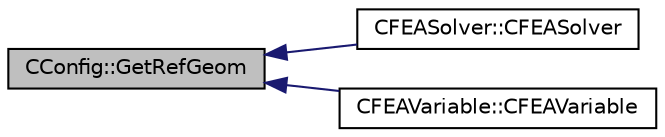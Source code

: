 digraph "CConfig::GetRefGeom"
{
  edge [fontname="Helvetica",fontsize="10",labelfontname="Helvetica",labelfontsize="10"];
  node [fontname="Helvetica",fontsize="10",shape=record];
  rankdir="LR";
  Node10862 [label="CConfig::GetRefGeom",height=0.2,width=0.4,color="black", fillcolor="grey75", style="filled", fontcolor="black"];
  Node10862 -> Node10863 [dir="back",color="midnightblue",fontsize="10",style="solid",fontname="Helvetica"];
  Node10863 [label="CFEASolver::CFEASolver",height=0.2,width=0.4,color="black", fillcolor="white", style="filled",URL="$class_c_f_e_a_solver.html#a1d4c7d17d9c7143d3079fc78fae1599d"];
  Node10862 -> Node10864 [dir="back",color="midnightblue",fontsize="10",style="solid",fontname="Helvetica"];
  Node10864 [label="CFEAVariable::CFEAVariable",height=0.2,width=0.4,color="black", fillcolor="white", style="filled",URL="$class_c_f_e_a_variable.html#af903380be6b3b699751e694d896af2c1",tooltip="Constructor of the class. "];
}
